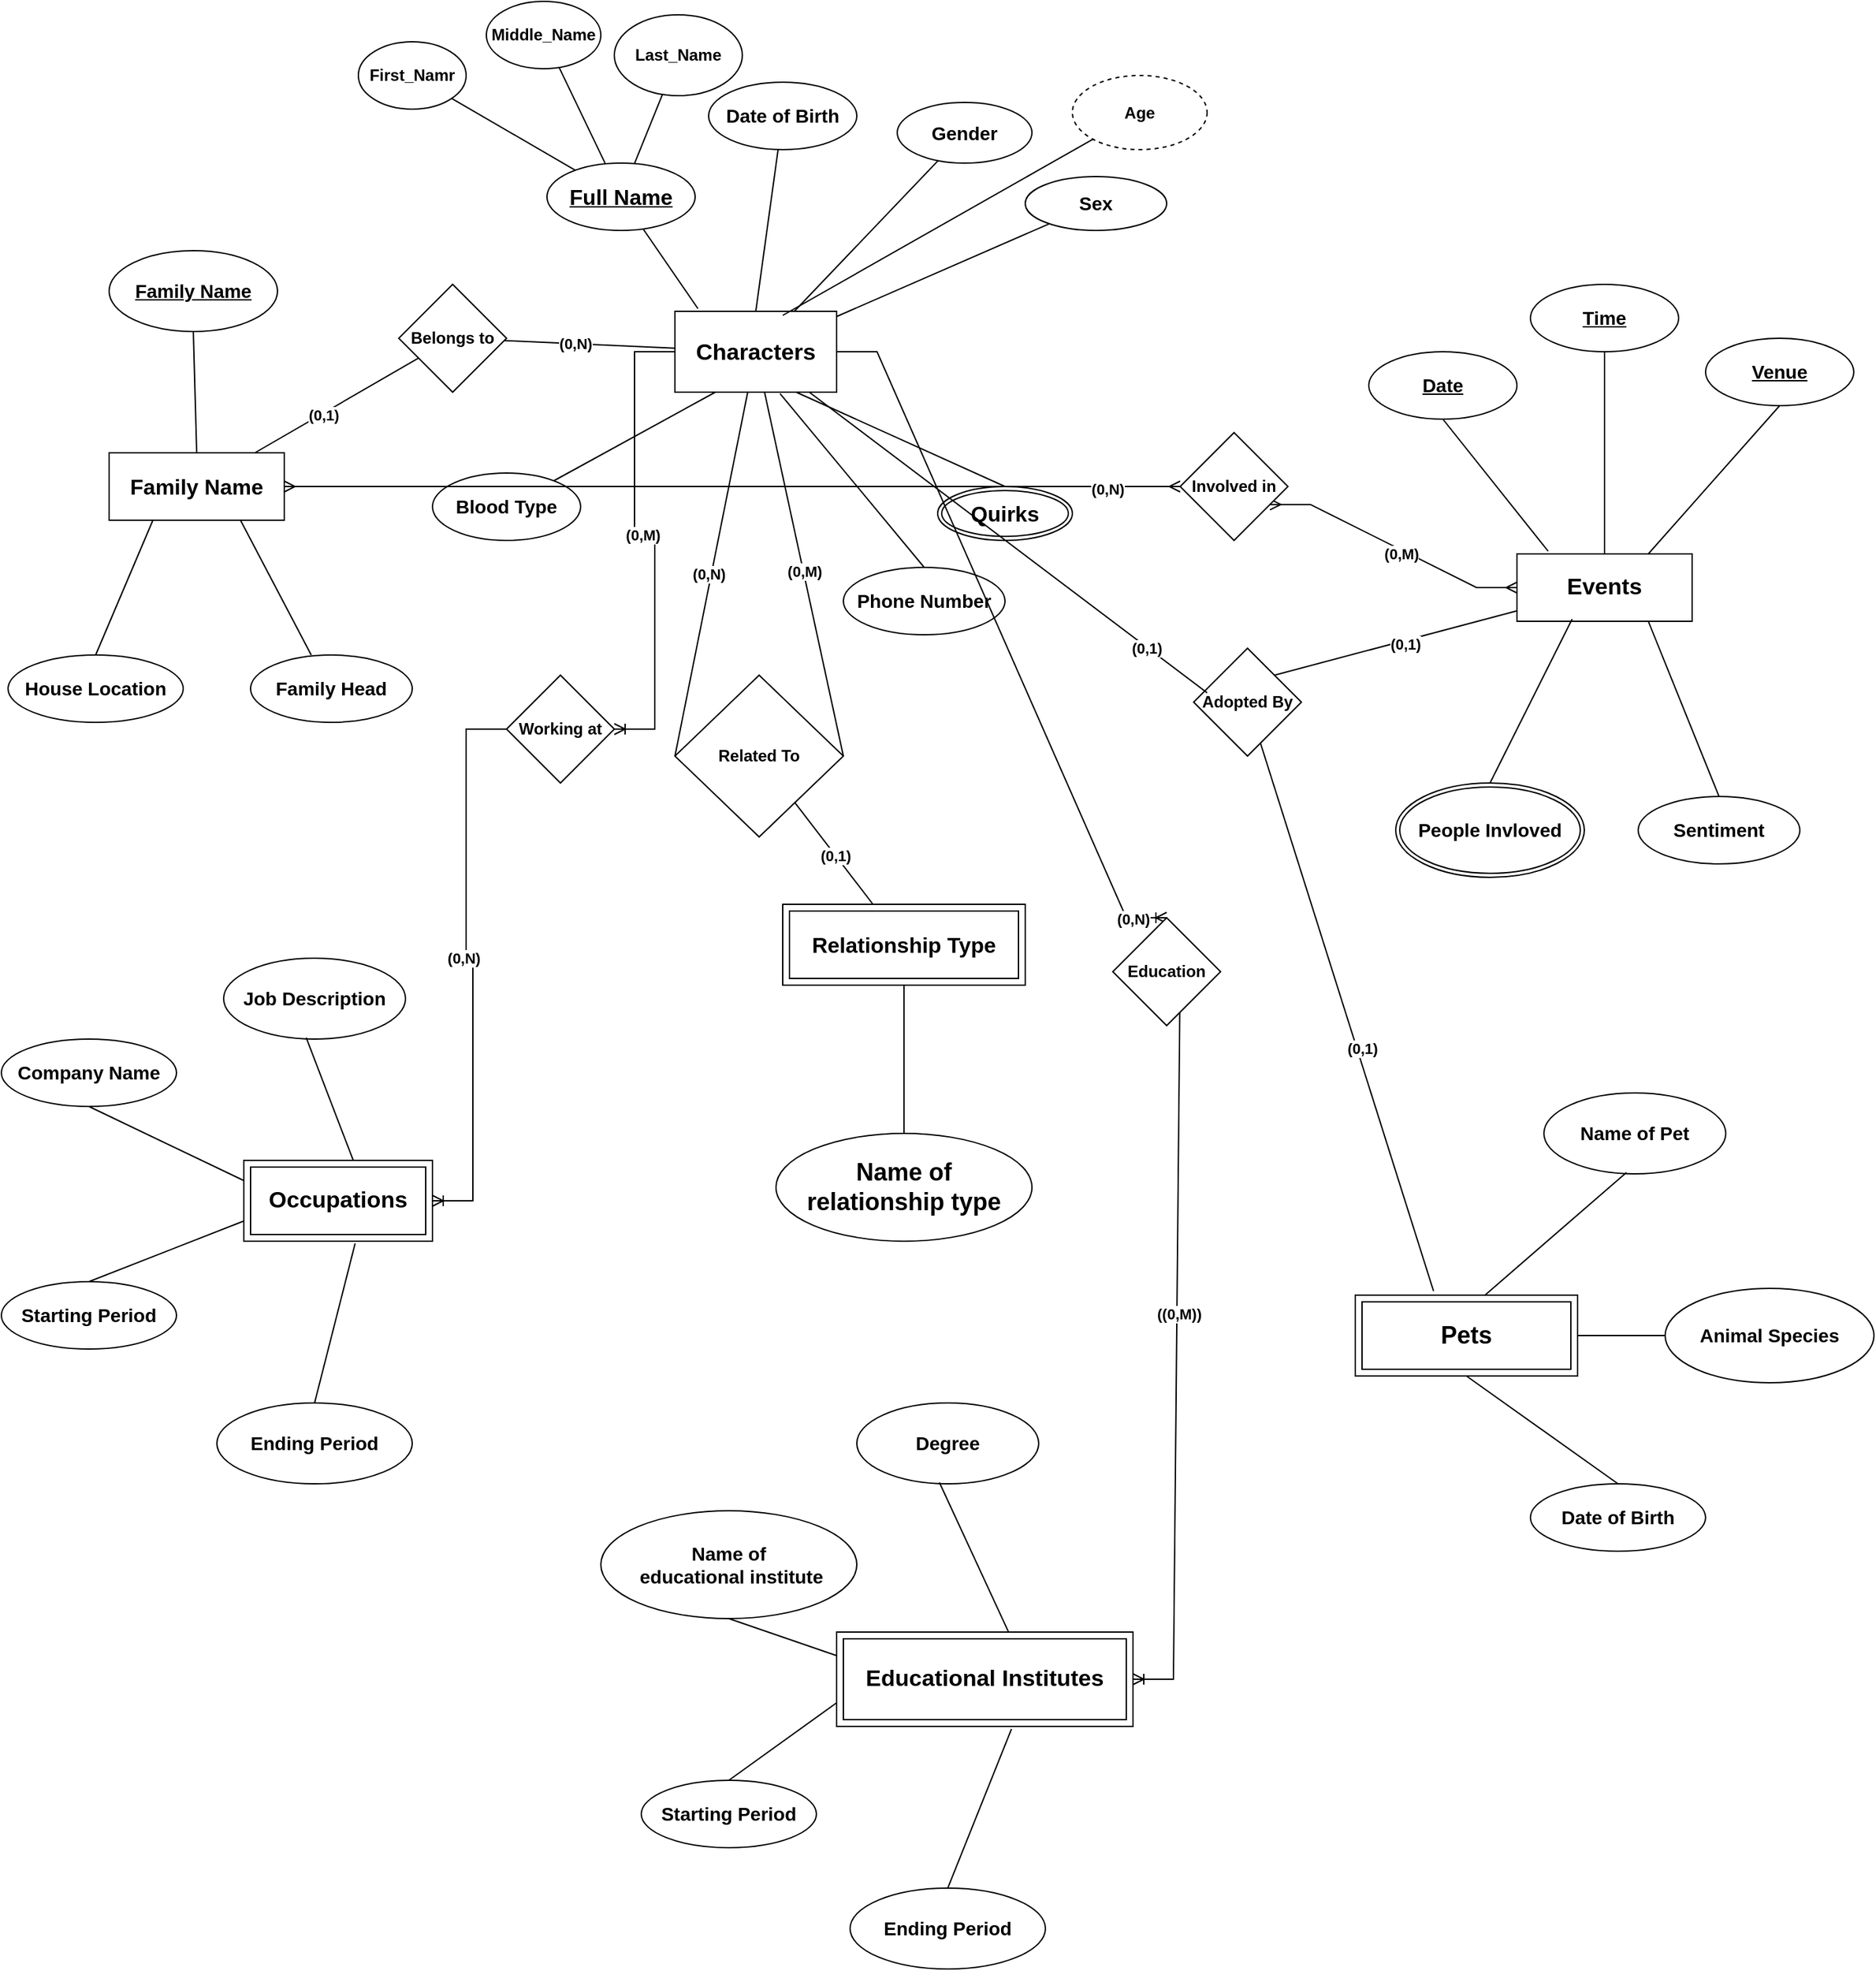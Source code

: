 <mxfile version="22.0.8" type="github">
  <diagram id="R2lEEEUBdFMjLlhIrx00" name="Page-1">
    <mxGraphModel dx="1360" dy="779" grid="1" gridSize="10" guides="1" tooltips="1" connect="1" arrows="1" fold="1" page="1" pageScale="1" pageWidth="850" pageHeight="1100" math="0" shadow="0" extFonts="Permanent Marker^https://fonts.googleapis.com/css?family=Permanent+Marker">
      <root>
        <mxCell id="0" />
        <mxCell id="1" parent="0" />
        <mxCell id="jdyXsrFnBvAeYx6v0fk8-27" value="&lt;p style=&quot;line-height: 230%; font-size: 17px;&quot;&gt;&lt;b&gt;Characters&lt;/b&gt;&lt;/p&gt;" style="rounded=0;whiteSpace=wrap;html=1;" parent="1" vertex="1">
          <mxGeometry x="555" y="380" width="120" height="60" as="geometry" />
        </mxCell>
        <mxCell id="jdyXsrFnBvAeYx6v0fk8-28" value="&lt;b&gt;&lt;font style=&quot;font-size: 16px;&quot;&gt;Full Name&lt;/font&gt;&lt;/b&gt;" style="ellipse;whiteSpace=wrap;html=1;align=center;fontStyle=4;" parent="1" vertex="1">
          <mxGeometry x="460" y="270" width="110" height="50" as="geometry" />
        </mxCell>
        <mxCell id="jdyXsrFnBvAeYx6v0fk8-29" value="" style="endArrow=none;html=1;rounded=0;entryX=0.142;entryY=-0.033;entryDx=0;entryDy=0;entryPerimeter=0;" parent="1" source="jdyXsrFnBvAeYx6v0fk8-28" target="jdyXsrFnBvAeYx6v0fk8-27" edge="1">
          <mxGeometry relative="1" as="geometry">
            <mxPoint x="548.5" y="380" as="sourcePoint" />
            <mxPoint x="708.5" y="380" as="targetPoint" />
          </mxGeometry>
        </mxCell>
        <mxCell id="jdyXsrFnBvAeYx6v0fk8-30" style="edgeStyle=orthogonalEdgeStyle;rounded=0;orthogonalLoop=1;jettySize=auto;html=1;exitX=0.5;exitY=1;exitDx=0;exitDy=0;" parent="1" source="jdyXsrFnBvAeYx6v0fk8-27" target="jdyXsrFnBvAeYx6v0fk8-27" edge="1">
          <mxGeometry relative="1" as="geometry" />
        </mxCell>
        <mxCell id="jdyXsrFnBvAeYx6v0fk8-31" value="&lt;b&gt;&lt;font style=&quot;font-size: 14px;&quot;&gt;Date of Birth&lt;/font&gt;&lt;/b&gt;" style="ellipse;whiteSpace=wrap;html=1;align=center;" parent="1" vertex="1">
          <mxGeometry x="580" y="210" width="110" height="50" as="geometry" />
        </mxCell>
        <mxCell id="jdyXsrFnBvAeYx6v0fk8-32" value="&lt;b&gt;&lt;font style=&quot;font-size: 14px;&quot;&gt;Gender&lt;/font&gt;&lt;/b&gt;" style="ellipse;whiteSpace=wrap;html=1;align=center;" parent="1" vertex="1">
          <mxGeometry x="720" y="225" width="100" height="45" as="geometry" />
        </mxCell>
        <mxCell id="jdyXsrFnBvAeYx6v0fk8-33" value="" style="endArrow=none;html=1;rounded=0;entryX=0.5;entryY=0;entryDx=0;entryDy=0;" parent="1" source="jdyXsrFnBvAeYx6v0fk8-31" target="jdyXsrFnBvAeYx6v0fk8-27" edge="1">
          <mxGeometry relative="1" as="geometry">
            <mxPoint x="558.5" y="300" as="sourcePoint" />
            <mxPoint x="653.5" y="370" as="targetPoint" />
          </mxGeometry>
        </mxCell>
        <mxCell id="jdyXsrFnBvAeYx6v0fk8-34" value="" style="endArrow=none;html=1;rounded=0;" parent="1" source="jdyXsrFnBvAeYx6v0fk8-32" target="jdyXsrFnBvAeYx6v0fk8-27" edge="1">
          <mxGeometry relative="1" as="geometry">
            <mxPoint x="558.5" y="300" as="sourcePoint" />
            <mxPoint x="718.5" y="300" as="targetPoint" />
          </mxGeometry>
        </mxCell>
        <mxCell id="jdyXsrFnBvAeYx6v0fk8-35" value="&lt;b&gt;&lt;font style=&quot;font-size: 14px;&quot;&gt;Sex&lt;/font&gt;&lt;/b&gt;" style="ellipse;whiteSpace=wrap;html=1;align=center;" parent="1" vertex="1">
          <mxGeometry x="815" y="280" width="105" height="40" as="geometry" />
        </mxCell>
        <mxCell id="jdyXsrFnBvAeYx6v0fk8-36" value="&lt;b&gt;&lt;font style=&quot;font-size: 14px;&quot;&gt;Blood Type&lt;/font&gt;&lt;/b&gt;" style="ellipse;whiteSpace=wrap;html=1;align=center;" parent="1" vertex="1">
          <mxGeometry x="375" y="500" width="110" height="50" as="geometry" />
        </mxCell>
        <mxCell id="jdyXsrFnBvAeYx6v0fk8-37" value="&lt;b&gt;&lt;font style=&quot;font-size: 14px;&quot;&gt;Phone Number&lt;/font&gt;&lt;/b&gt;" style="ellipse;whiteSpace=wrap;html=1;align=center;" parent="1" vertex="1">
          <mxGeometry x="680" y="570" width="120" height="50" as="geometry" />
        </mxCell>
        <mxCell id="jdyXsrFnBvAeYx6v0fk8-38" value="&lt;b&gt;&lt;font style=&quot;font-size: 16px;&quot;&gt;Quirks&lt;/font&gt;&lt;/b&gt;" style="ellipse;shape=doubleEllipse;margin=3;whiteSpace=wrap;html=1;align=center;" parent="1" vertex="1">
          <mxGeometry x="750" y="510" width="100" height="40" as="geometry" />
        </mxCell>
        <mxCell id="jdyXsrFnBvAeYx6v0fk8-39" value="" style="endArrow=none;html=1;rounded=0;" parent="1" source="jdyXsrFnBvAeYx6v0fk8-35" target="jdyXsrFnBvAeYx6v0fk8-27" edge="1">
          <mxGeometry relative="1" as="geometry">
            <mxPoint x="628.5" y="430" as="sourcePoint" />
            <mxPoint x="788.5" y="430" as="targetPoint" />
          </mxGeometry>
        </mxCell>
        <mxCell id="jdyXsrFnBvAeYx6v0fk8-40" value="" style="endArrow=none;html=1;rounded=0;entryX=0.25;entryY=1;entryDx=0;entryDy=0;" parent="1" source="jdyXsrFnBvAeYx6v0fk8-36" target="jdyXsrFnBvAeYx6v0fk8-27" edge="1">
          <mxGeometry relative="1" as="geometry">
            <mxPoint x="628.5" y="430" as="sourcePoint" />
            <mxPoint x="788.5" y="430" as="targetPoint" />
          </mxGeometry>
        </mxCell>
        <mxCell id="jdyXsrFnBvAeYx6v0fk8-41" value="" style="endArrow=none;html=1;rounded=0;exitX=0.5;exitY=0;exitDx=0;exitDy=0;entryX=0.65;entryY=1.017;entryDx=0;entryDy=0;entryPerimeter=0;" parent="1" source="jdyXsrFnBvAeYx6v0fk8-37" target="jdyXsrFnBvAeYx6v0fk8-27" edge="1">
          <mxGeometry relative="1" as="geometry">
            <mxPoint x="628.5" y="430" as="sourcePoint" />
            <mxPoint x="788.5" y="430" as="targetPoint" />
          </mxGeometry>
        </mxCell>
        <mxCell id="jdyXsrFnBvAeYx6v0fk8-42" value="" style="endArrow=none;html=1;rounded=0;exitX=0.5;exitY=0;exitDx=0;exitDy=0;entryX=0.75;entryY=1;entryDx=0;entryDy=0;" parent="1" source="jdyXsrFnBvAeYx6v0fk8-38" target="jdyXsrFnBvAeYx6v0fk8-27" edge="1">
          <mxGeometry relative="1" as="geometry">
            <mxPoint x="628.5" y="430" as="sourcePoint" />
            <mxPoint x="788.5" y="430" as="targetPoint" />
          </mxGeometry>
        </mxCell>
        <mxCell id="jdyXsrFnBvAeYx6v0fk8-43" value="&lt;b&gt;&lt;font style=&quot;font-size: 16px;&quot;&gt;Family Name&lt;/font&gt;&lt;/b&gt;" style="whiteSpace=wrap;html=1;align=center;" parent="1" vertex="1">
          <mxGeometry x="135" y="485" width="130" height="50" as="geometry" />
        </mxCell>
        <mxCell id="jdyXsrFnBvAeYx6v0fk8-44" value="&lt;b&gt;&lt;font style=&quot;font-size: 14px;&quot;&gt;House Location&lt;/font&gt;&lt;/b&gt;" style="ellipse;whiteSpace=wrap;html=1;align=center;" parent="1" vertex="1">
          <mxGeometry x="60" y="635" width="130" height="50" as="geometry" />
        </mxCell>
        <mxCell id="jdyXsrFnBvAeYx6v0fk8-46" value="&lt;b&gt;&lt;font style=&quot;font-size: 14px;&quot;&gt;Family Head&lt;/font&gt;&lt;/b&gt;" style="ellipse;whiteSpace=wrap;html=1;align=center;" parent="1" vertex="1">
          <mxGeometry x="240" y="635" width="120" height="50" as="geometry" />
        </mxCell>
        <mxCell id="jdyXsrFnBvAeYx6v0fk8-47" value="&lt;b&gt;&lt;font style=&quot;font-size: 14px;&quot;&gt;Family Name&lt;/font&gt;&lt;/b&gt;" style="ellipse;whiteSpace=wrap;html=1;align=center;fontStyle=4;" parent="1" vertex="1">
          <mxGeometry x="135" y="335" width="125" height="60" as="geometry" />
        </mxCell>
        <mxCell id="jdyXsrFnBvAeYx6v0fk8-48" value="" style="endArrow=none;html=1;rounded=0;exitX=0.25;exitY=1;exitDx=0;exitDy=0;entryX=0.5;entryY=0;entryDx=0;entryDy=0;" parent="1" source="jdyXsrFnBvAeYx6v0fk8-43" target="jdyXsrFnBvAeYx6v0fk8-44" edge="1">
          <mxGeometry relative="1" as="geometry">
            <mxPoint x="-205" y="565" as="sourcePoint" />
            <mxPoint x="-45" y="565" as="targetPoint" />
          </mxGeometry>
        </mxCell>
        <mxCell id="jdyXsrFnBvAeYx6v0fk8-49" value="" style="endArrow=none;html=1;rounded=0;exitX=0.5;exitY=0;exitDx=0;exitDy=0;entryX=0.75;entryY=1;entryDx=0;entryDy=0;" parent="1" target="jdyXsrFnBvAeYx6v0fk8-43" edge="1">
          <mxGeometry relative="1" as="geometry">
            <mxPoint x="285" y="635" as="sourcePoint" />
            <mxPoint x="-45" y="565" as="targetPoint" />
          </mxGeometry>
        </mxCell>
        <mxCell id="jdyXsrFnBvAeYx6v0fk8-50" value="" style="endArrow=none;html=1;rounded=0;exitX=0.5;exitY=1;exitDx=0;exitDy=0;entryX=0.5;entryY=0;entryDx=0;entryDy=0;" parent="1" source="jdyXsrFnBvAeYx6v0fk8-47" target="jdyXsrFnBvAeYx6v0fk8-43" edge="1">
          <mxGeometry relative="1" as="geometry">
            <mxPoint x="-205" y="565" as="sourcePoint" />
            <mxPoint x="-45" y="565" as="targetPoint" />
          </mxGeometry>
        </mxCell>
        <mxCell id="jdyXsrFnBvAeYx6v0fk8-63" value="&lt;b&gt;&lt;font style=&quot;font-size: 17px;&quot;&gt;Occupations&lt;/font&gt;&lt;/b&gt;" style="shape=ext;margin=3;double=1;whiteSpace=wrap;html=1;align=center;" parent="1" vertex="1">
          <mxGeometry x="235" y="1010" width="140" height="60" as="geometry" />
        </mxCell>
        <mxCell id="jdyXsrFnBvAeYx6v0fk8-64" value="&lt;b&gt;&lt;font style=&quot;font-size: 14px;&quot;&gt;Company Name&lt;/font&gt;&lt;/b&gt;" style="ellipse;whiteSpace=wrap;html=1;align=center;" parent="1" vertex="1">
          <mxGeometry x="55" y="920" width="130" height="50" as="geometry" />
        </mxCell>
        <mxCell id="jdyXsrFnBvAeYx6v0fk8-65" value="&lt;b&gt;&lt;font style=&quot;font-size: 14px;&quot;&gt;Ending Period&lt;/font&gt;&lt;/b&gt;" style="ellipse;whiteSpace=wrap;html=1;align=center;" parent="1" vertex="1">
          <mxGeometry x="215" y="1190" width="145" height="60" as="geometry" />
        </mxCell>
        <mxCell id="jdyXsrFnBvAeYx6v0fk8-66" value="&lt;b&gt;&lt;font style=&quot;font-size: 14px;&quot;&gt;Starting Period&lt;/font&gt;&lt;/b&gt;" style="ellipse;whiteSpace=wrap;html=1;align=center;" parent="1" vertex="1">
          <mxGeometry x="55" y="1100" width="130" height="50" as="geometry" />
        </mxCell>
        <mxCell id="jdyXsrFnBvAeYx6v0fk8-67" value="&lt;b&gt;&lt;font style=&quot;font-size: 14px;&quot;&gt;Job Description&lt;/font&gt;&lt;/b&gt;" style="ellipse;whiteSpace=wrap;html=1;align=center;" parent="1" vertex="1">
          <mxGeometry x="220" y="860" width="135" height="60" as="geometry" />
        </mxCell>
        <mxCell id="jdyXsrFnBvAeYx6v0fk8-70" value="" style="endArrow=none;html=1;rounded=0;exitX=0.454;exitY=0.983;exitDx=0;exitDy=0;exitPerimeter=0;entryX=0.581;entryY=0.006;entryDx=0;entryDy=0;entryPerimeter=0;" parent="1" source="jdyXsrFnBvAeYx6v0fk8-67" target="jdyXsrFnBvAeYx6v0fk8-63" edge="1">
          <mxGeometry relative="1" as="geometry">
            <mxPoint x="325" y="900" as="sourcePoint" />
            <mxPoint x="485" y="900" as="targetPoint" />
          </mxGeometry>
        </mxCell>
        <mxCell id="jdyXsrFnBvAeYx6v0fk8-71" value="" style="endArrow=none;html=1;rounded=0;exitX=0.5;exitY=1;exitDx=0;exitDy=0;entryX=0;entryY=0.25;entryDx=0;entryDy=0;" parent="1" source="jdyXsrFnBvAeYx6v0fk8-64" target="jdyXsrFnBvAeYx6v0fk8-63" edge="1">
          <mxGeometry relative="1" as="geometry">
            <mxPoint x="325" y="900" as="sourcePoint" />
            <mxPoint x="485" y="900" as="targetPoint" />
          </mxGeometry>
        </mxCell>
        <mxCell id="jdyXsrFnBvAeYx6v0fk8-72" value="" style="endArrow=none;html=1;rounded=0;exitX=0.5;exitY=0;exitDx=0;exitDy=0;entryX=0;entryY=0.75;entryDx=0;entryDy=0;" parent="1" source="jdyXsrFnBvAeYx6v0fk8-66" target="jdyXsrFnBvAeYx6v0fk8-63" edge="1">
          <mxGeometry relative="1" as="geometry">
            <mxPoint x="325" y="900" as="sourcePoint" />
            <mxPoint x="485" y="900" as="targetPoint" />
          </mxGeometry>
        </mxCell>
        <mxCell id="jdyXsrFnBvAeYx6v0fk8-73" value="" style="endArrow=none;html=1;rounded=0;exitX=0.5;exitY=0;exitDx=0;exitDy=0;entryX=0.59;entryY=1.028;entryDx=0;entryDy=0;entryPerimeter=0;" parent="1" source="jdyXsrFnBvAeYx6v0fk8-65" target="jdyXsrFnBvAeYx6v0fk8-63" edge="1">
          <mxGeometry relative="1" as="geometry">
            <mxPoint x="325" y="900" as="sourcePoint" />
            <mxPoint x="485" y="900" as="targetPoint" />
          </mxGeometry>
        </mxCell>
        <mxCell id="jdyXsrFnBvAeYx6v0fk8-74" value="&lt;b&gt;&lt;font style=&quot;font-size: 17px;&quot;&gt;Educational Institutes&lt;/font&gt;&lt;/b&gt;" style="shape=ext;margin=3;double=1;whiteSpace=wrap;html=1;align=center;fillStyle=solid;" parent="1" vertex="1">
          <mxGeometry x="675" y="1360" width="220" height="70" as="geometry" />
        </mxCell>
        <mxCell id="jdyXsrFnBvAeYx6v0fk8-75" value="&lt;b&gt;&lt;font style=&quot;font-size: 14px;&quot;&gt;Name of&lt;br&gt;&amp;nbsp;educational institute&lt;/font&gt;&lt;/b&gt;" style="ellipse;whiteSpace=wrap;html=1;align=center;" parent="1" vertex="1">
          <mxGeometry x="500" y="1270" width="190" height="80" as="geometry" />
        </mxCell>
        <mxCell id="jdyXsrFnBvAeYx6v0fk8-76" value="&lt;b&gt;&lt;font style=&quot;font-size: 14px;&quot;&gt;Ending Period&lt;/font&gt;&lt;/b&gt;" style="ellipse;whiteSpace=wrap;html=1;align=center;" parent="1" vertex="1">
          <mxGeometry x="685" y="1550" width="145" height="60" as="geometry" />
        </mxCell>
        <mxCell id="jdyXsrFnBvAeYx6v0fk8-77" value="&lt;b&gt;&lt;font style=&quot;font-size: 14px;&quot;&gt;Starting Period&lt;/font&gt;&lt;/b&gt;" style="ellipse;whiteSpace=wrap;html=1;align=center;" parent="1" vertex="1">
          <mxGeometry x="530" y="1470" width="130" height="50" as="geometry" />
        </mxCell>
        <mxCell id="jdyXsrFnBvAeYx6v0fk8-78" value="&lt;b&gt;&lt;font style=&quot;font-size: 14px;&quot;&gt;Degree&lt;/font&gt;&lt;/b&gt;" style="ellipse;whiteSpace=wrap;html=1;align=center;" parent="1" vertex="1">
          <mxGeometry x="690" y="1190" width="135" height="60" as="geometry" />
        </mxCell>
        <mxCell id="jdyXsrFnBvAeYx6v0fk8-79" value="" style="endArrow=none;html=1;rounded=0;exitX=0.454;exitY=0.983;exitDx=0;exitDy=0;exitPerimeter=0;entryX=0.581;entryY=0.006;entryDx=0;entryDy=0;entryPerimeter=0;" parent="1" source="jdyXsrFnBvAeYx6v0fk8-78" target="jdyXsrFnBvAeYx6v0fk8-74" edge="1">
          <mxGeometry relative="1" as="geometry">
            <mxPoint x="770" y="1250" as="sourcePoint" />
            <mxPoint x="930" y="1250" as="targetPoint" />
          </mxGeometry>
        </mxCell>
        <mxCell id="jdyXsrFnBvAeYx6v0fk8-80" value="" style="endArrow=none;html=1;rounded=0;exitX=0.5;exitY=1;exitDx=0;exitDy=0;entryX=0;entryY=0.25;entryDx=0;entryDy=0;" parent="1" source="jdyXsrFnBvAeYx6v0fk8-75" target="jdyXsrFnBvAeYx6v0fk8-74" edge="1">
          <mxGeometry relative="1" as="geometry">
            <mxPoint x="770" y="1250" as="sourcePoint" />
            <mxPoint x="930" y="1250" as="targetPoint" />
          </mxGeometry>
        </mxCell>
        <mxCell id="jdyXsrFnBvAeYx6v0fk8-81" value="" style="endArrow=none;html=1;rounded=0;exitX=0.5;exitY=0;exitDx=0;exitDy=0;entryX=0;entryY=0.75;entryDx=0;entryDy=0;" parent="1" source="jdyXsrFnBvAeYx6v0fk8-77" target="jdyXsrFnBvAeYx6v0fk8-74" edge="1">
          <mxGeometry relative="1" as="geometry">
            <mxPoint x="770" y="1250" as="sourcePoint" />
            <mxPoint x="930" y="1250" as="targetPoint" />
          </mxGeometry>
        </mxCell>
        <mxCell id="jdyXsrFnBvAeYx6v0fk8-82" value="" style="endArrow=none;html=1;rounded=0;exitX=0.5;exitY=0;exitDx=0;exitDy=0;entryX=0.59;entryY=1.028;entryDx=0;entryDy=0;entryPerimeter=0;" parent="1" source="jdyXsrFnBvAeYx6v0fk8-76" target="jdyXsrFnBvAeYx6v0fk8-74" edge="1">
          <mxGeometry relative="1" as="geometry">
            <mxPoint x="770" y="1250" as="sourcePoint" />
            <mxPoint x="930" y="1250" as="targetPoint" />
          </mxGeometry>
        </mxCell>
        <mxCell id="jdyXsrFnBvAeYx6v0fk8-83" value="&lt;b&gt;&lt;font style=&quot;font-size: 17px;&quot;&gt;Events&lt;/font&gt;&lt;/b&gt;" style="whiteSpace=wrap;html=1;align=center;" parent="1" vertex="1">
          <mxGeometry x="1180" y="560" width="130" height="50" as="geometry" />
        </mxCell>
        <mxCell id="jdyXsrFnBvAeYx6v0fk8-84" value="&lt;b&gt;&lt;font style=&quot;font-size: 14px;&quot;&gt;Date&lt;/font&gt;&lt;/b&gt;" style="ellipse;whiteSpace=wrap;html=1;align=center;fontStyle=4;" parent="1" vertex="1">
          <mxGeometry x="1070" y="410" width="110" height="50" as="geometry" />
        </mxCell>
        <mxCell id="jdyXsrFnBvAeYx6v0fk8-85" value="&lt;b&gt;&lt;font style=&quot;font-size: 14px;&quot;&gt;Time&lt;/font&gt;&lt;/b&gt;" style="ellipse;whiteSpace=wrap;html=1;align=center;fontStyle=4;" parent="1" vertex="1">
          <mxGeometry x="1190" y="360" width="110" height="50" as="geometry" />
        </mxCell>
        <mxCell id="jdyXsrFnBvAeYx6v0fk8-86" value="&lt;b&gt;&lt;font style=&quot;font-size: 14px;&quot;&gt;Venue&lt;/font&gt;&lt;/b&gt;" style="ellipse;whiteSpace=wrap;html=1;align=center;fontStyle=4;" parent="1" vertex="1">
          <mxGeometry x="1320" y="400" width="110" height="50" as="geometry" />
        </mxCell>
        <mxCell id="jdyXsrFnBvAeYx6v0fk8-87" value="&lt;b&gt;&lt;font style=&quot;font-size: 14px;&quot;&gt;Sentiment&lt;/font&gt;&lt;/b&gt;" style="ellipse;whiteSpace=wrap;html=1;align=center;" parent="1" vertex="1">
          <mxGeometry x="1270" y="740" width="120" height="50" as="geometry" />
        </mxCell>
        <mxCell id="jdyXsrFnBvAeYx6v0fk8-88" value="&lt;b&gt;&lt;font style=&quot;font-size: 14px;&quot;&gt;People Invloved&lt;/font&gt;&lt;/b&gt;" style="ellipse;shape=doubleEllipse;margin=3;whiteSpace=wrap;html=1;align=center;" parent="1" vertex="1">
          <mxGeometry x="1090" y="730" width="140" height="70" as="geometry" />
        </mxCell>
        <mxCell id="jdyXsrFnBvAeYx6v0fk8-89" value="" style="endArrow=none;html=1;rounded=0;exitX=0.5;exitY=0;exitDx=0;exitDy=0;entryX=0.315;entryY=0.967;entryDx=0;entryDy=0;entryPerimeter=0;" parent="1" source="jdyXsrFnBvAeYx6v0fk8-88" target="jdyXsrFnBvAeYx6v0fk8-83" edge="1">
          <mxGeometry relative="1" as="geometry">
            <mxPoint x="730" y="890" as="sourcePoint" />
            <mxPoint x="890" y="890" as="targetPoint" />
          </mxGeometry>
        </mxCell>
        <mxCell id="jdyXsrFnBvAeYx6v0fk8-90" value="" style="endArrow=none;html=1;rounded=0;exitX=0.75;exitY=1;exitDx=0;exitDy=0;entryX=0.5;entryY=0;entryDx=0;entryDy=0;" parent="1" source="jdyXsrFnBvAeYx6v0fk8-83" target="jdyXsrFnBvAeYx6v0fk8-87" edge="1">
          <mxGeometry relative="1" as="geometry">
            <mxPoint x="730" y="890" as="sourcePoint" />
            <mxPoint x="890" y="890" as="targetPoint" />
          </mxGeometry>
        </mxCell>
        <mxCell id="jdyXsrFnBvAeYx6v0fk8-91" value="" style="endArrow=none;html=1;rounded=0;exitX=0.5;exitY=1;exitDx=0;exitDy=0;entryX=0.178;entryY=-0.04;entryDx=0;entryDy=0;entryPerimeter=0;" parent="1" source="jdyXsrFnBvAeYx6v0fk8-84" target="jdyXsrFnBvAeYx6v0fk8-83" edge="1">
          <mxGeometry relative="1" as="geometry">
            <mxPoint x="730" y="890" as="sourcePoint" />
            <mxPoint x="890" y="890" as="targetPoint" />
          </mxGeometry>
        </mxCell>
        <mxCell id="jdyXsrFnBvAeYx6v0fk8-92" value="" style="endArrow=none;html=1;rounded=0;exitX=0.5;exitY=1;exitDx=0;exitDy=0;" parent="1" source="jdyXsrFnBvAeYx6v0fk8-85" target="jdyXsrFnBvAeYx6v0fk8-83" edge="1">
          <mxGeometry relative="1" as="geometry">
            <mxPoint x="730" y="890" as="sourcePoint" />
            <mxPoint x="890" y="890" as="targetPoint" />
          </mxGeometry>
        </mxCell>
        <mxCell id="jdyXsrFnBvAeYx6v0fk8-93" value="" style="endArrow=none;html=1;rounded=0;exitX=0.5;exitY=1;exitDx=0;exitDy=0;entryX=0.75;entryY=0;entryDx=0;entryDy=0;" parent="1" source="jdyXsrFnBvAeYx6v0fk8-86" target="jdyXsrFnBvAeYx6v0fk8-83" edge="1">
          <mxGeometry relative="1" as="geometry">
            <mxPoint x="730" y="890" as="sourcePoint" />
            <mxPoint x="890" y="890" as="targetPoint" />
          </mxGeometry>
        </mxCell>
        <mxCell id="jdyXsrFnBvAeYx6v0fk8-103" value="&lt;b&gt;&lt;font style=&quot;font-size: 18px;&quot;&gt;Pets&lt;/font&gt;&lt;/b&gt;" style="shape=ext;margin=3;double=1;whiteSpace=wrap;html=1;align=center;" parent="1" vertex="1">
          <mxGeometry x="1060" y="1110" width="165" height="60" as="geometry" />
        </mxCell>
        <mxCell id="jdyXsrFnBvAeYx6v0fk8-104" value="&lt;span style=&quot;font-size: 14px;&quot;&gt;&lt;b&gt;Animal Species&lt;/b&gt;&lt;/span&gt;" style="ellipse;whiteSpace=wrap;html=1;align=center;" parent="1" vertex="1">
          <mxGeometry x="1290" y="1105" width="155" height="70" as="geometry" />
        </mxCell>
        <mxCell id="jdyXsrFnBvAeYx6v0fk8-106" value="&lt;b&gt;&lt;font style=&quot;font-size: 14px;&quot;&gt;Date of Birth&lt;/font&gt;&lt;/b&gt;" style="ellipse;whiteSpace=wrap;html=1;align=center;" parent="1" vertex="1">
          <mxGeometry x="1190" y="1250" width="130" height="50" as="geometry" />
        </mxCell>
        <mxCell id="jdyXsrFnBvAeYx6v0fk8-107" value="&lt;b&gt;&lt;font style=&quot;font-size: 14px;&quot;&gt;Name of Pet&lt;/font&gt;&lt;/b&gt;" style="ellipse;whiteSpace=wrap;html=1;align=center;" parent="1" vertex="1">
          <mxGeometry x="1200" y="960" width="135" height="60" as="geometry" />
        </mxCell>
        <mxCell id="jdyXsrFnBvAeYx6v0fk8-108" value="" style="endArrow=none;html=1;rounded=0;exitX=0.454;exitY=0.983;exitDx=0;exitDy=0;exitPerimeter=0;entryX=0.581;entryY=0.006;entryDx=0;entryDy=0;entryPerimeter=0;" parent="1" source="jdyXsrFnBvAeYx6v0fk8-107" target="jdyXsrFnBvAeYx6v0fk8-103" edge="1">
          <mxGeometry relative="1" as="geometry">
            <mxPoint x="1100" y="990" as="sourcePoint" />
            <mxPoint x="1260" y="990" as="targetPoint" />
          </mxGeometry>
        </mxCell>
        <mxCell id="jdyXsrFnBvAeYx6v0fk8-109" value="" style="endArrow=none;html=1;rounded=0;exitX=0;exitY=0.5;exitDx=0;exitDy=0;" parent="1" source="jdyXsrFnBvAeYx6v0fk8-104" target="jdyXsrFnBvAeYx6v0fk8-103" edge="1">
          <mxGeometry relative="1" as="geometry">
            <mxPoint x="1100" y="990" as="sourcePoint" />
            <mxPoint x="1260" y="990" as="targetPoint" />
          </mxGeometry>
        </mxCell>
        <mxCell id="jdyXsrFnBvAeYx6v0fk8-110" value="" style="endArrow=none;html=1;rounded=0;exitX=0.5;exitY=0;exitDx=0;exitDy=0;entryX=0.5;entryY=1;entryDx=0;entryDy=0;" parent="1" source="jdyXsrFnBvAeYx6v0fk8-106" target="jdyXsrFnBvAeYx6v0fk8-103" edge="1">
          <mxGeometry relative="1" as="geometry">
            <mxPoint x="1100" y="990" as="sourcePoint" />
            <mxPoint x="1260" y="990" as="targetPoint" />
          </mxGeometry>
        </mxCell>
        <mxCell id="jdyXsrFnBvAeYx6v0fk8-113" value="&lt;b&gt;&lt;font style=&quot;font-size: 16px;&quot;&gt;Relationship Type&lt;/font&gt;&lt;/b&gt;" style="shape=ext;margin=3;double=1;whiteSpace=wrap;html=1;align=center;" parent="1" vertex="1">
          <mxGeometry x="635" y="820" width="180" height="60" as="geometry" />
        </mxCell>
        <mxCell id="jdyXsrFnBvAeYx6v0fk8-114" value="&lt;b&gt;&lt;font style=&quot;font-size: 18px;&quot;&gt;Name of &lt;br&gt;relationship type&lt;/font&gt;&lt;/b&gt;" style="ellipse;whiteSpace=wrap;html=1;align=center;" parent="1" vertex="1">
          <mxGeometry x="630" y="990" width="190" height="80" as="geometry" />
        </mxCell>
        <mxCell id="jdyXsrFnBvAeYx6v0fk8-115" value="" style="endArrow=none;html=1;rounded=0;exitX=0.5;exitY=1;exitDx=0;exitDy=0;" parent="1" source="jdyXsrFnBvAeYx6v0fk8-113" target="jdyXsrFnBvAeYx6v0fk8-114" edge="1">
          <mxGeometry relative="1" as="geometry">
            <mxPoint x="575" y="770" as="sourcePoint" />
            <mxPoint x="735" y="770" as="targetPoint" />
          </mxGeometry>
        </mxCell>
        <mxCell id="yAj_EqCyIDbCIbOQWnZb-1" value="" style="edgeStyle=entityRelationEdgeStyle;fontSize=12;html=1;endArrow=ERoneToMany;rounded=0;exitX=1;exitY=0.5;exitDx=0;exitDy=0;" parent="1" source="VLk__HA52DavWnPt84II-19" target="jdyXsrFnBvAeYx6v0fk8-74" edge="1">
          <mxGeometry width="100" height="100" relative="1" as="geometry">
            <mxPoint x="730" y="620" as="sourcePoint" />
            <mxPoint x="830" y="520" as="targetPoint" />
            <Array as="points">
              <mxPoint x="780" y="680" />
            </Array>
          </mxGeometry>
        </mxCell>
        <mxCell id="VLk__HA52DavWnPt84II-22" value="&lt;b&gt;((0,M))&lt;/b&gt;" style="edgeLabel;html=1;align=center;verticalAlign=middle;resizable=0;points=[];" parent="yAj_EqCyIDbCIbOQWnZb-1" vertex="1" connectable="0">
          <mxGeometry x="-0.029" y="1" relative="1" as="geometry">
            <mxPoint as="offset" />
          </mxGeometry>
        </mxCell>
        <mxCell id="yAj_EqCyIDbCIbOQWnZb-3" value="" style="edgeStyle=entityRelationEdgeStyle;fontSize=12;html=1;endArrow=ERoneToMany;rounded=0;entryX=1;entryY=0.5;entryDx=0;entryDy=0;" parent="1" source="VLk__HA52DavWnPt84II-23" target="jdyXsrFnBvAeYx6v0fk8-63" edge="1">
          <mxGeometry width="100" height="100" relative="1" as="geometry">
            <mxPoint x="670" y="390" as="sourcePoint" />
            <mxPoint x="530" y="1000" as="targetPoint" />
            <Array as="points">
              <mxPoint x="680" y="390" />
              <mxPoint x="530" y="390" />
              <mxPoint x="460" y="400" />
              <mxPoint x="460" y="730" />
              <mxPoint x="405" y="650" />
              <mxPoint x="620" y="750" />
              <mxPoint x="400" y="1020" />
            </Array>
          </mxGeometry>
        </mxCell>
        <mxCell id="VLk__HA52DavWnPt84II-25" value="&lt;b&gt;(0,N)&lt;/b&gt;" style="edgeLabel;html=1;align=center;verticalAlign=middle;resizable=0;points=[];" parent="yAj_EqCyIDbCIbOQWnZb-3" vertex="1" connectable="0">
          <mxGeometry x="-0.036" y="-2" relative="1" as="geometry">
            <mxPoint as="offset" />
          </mxGeometry>
        </mxCell>
        <mxCell id="yAj_EqCyIDbCIbOQWnZb-4" value="" style="edgeStyle=entityRelationEdgeStyle;fontSize=12;html=1;endArrow=ERmany;startArrow=ERmany;rounded=0;entryX=0;entryY=0.5;entryDx=0;entryDy=0;exitX=1;exitY=0.75;exitDx=0;exitDy=0;" parent="1" source="VLk__HA52DavWnPt84II-27" target="jdyXsrFnBvAeYx6v0fk8-83" edge="1">
          <mxGeometry width="100" height="100" relative="1" as="geometry">
            <mxPoint x="680" y="420" as="sourcePoint" />
            <mxPoint x="730" y="380" as="targetPoint" />
          </mxGeometry>
        </mxCell>
        <mxCell id="VLk__HA52DavWnPt84II-30" value="&lt;b&gt;(0,M)&lt;/b&gt;" style="edgeLabel;html=1;align=center;verticalAlign=middle;resizable=0;points=[];" parent="yAj_EqCyIDbCIbOQWnZb-4" vertex="1" connectable="0">
          <mxGeometry x="0.078" y="-3" relative="1" as="geometry">
            <mxPoint as="offset" />
          </mxGeometry>
        </mxCell>
        <mxCell id="VLk__HA52DavWnPt84II-1" value="" style="endArrow=none;html=1;rounded=0;" parent="1" source="jdyXsrFnBvAeYx6v0fk8-28" target="VLk__HA52DavWnPt84II-2" edge="1">
          <mxGeometry width="50" height="50" relative="1" as="geometry">
            <mxPoint x="670" y="550" as="sourcePoint" />
            <mxPoint x="720" y="500" as="targetPoint" />
          </mxGeometry>
        </mxCell>
        <mxCell id="VLk__HA52DavWnPt84II-2" value="&lt;b&gt;First_Namr&lt;/b&gt;" style="ellipse;whiteSpace=wrap;html=1;" parent="1" vertex="1">
          <mxGeometry x="320" y="180" width="80" height="50" as="geometry" />
        </mxCell>
        <mxCell id="VLk__HA52DavWnPt84II-3" value="&lt;b&gt;Middle_Name&lt;/b&gt;" style="ellipse;whiteSpace=wrap;html=1;" parent="1" vertex="1">
          <mxGeometry x="415" y="150" width="85" height="50" as="geometry" />
        </mxCell>
        <mxCell id="VLk__HA52DavWnPt84II-4" value="" style="endArrow=none;html=1;rounded=0;" parent="1" source="jdyXsrFnBvAeYx6v0fk8-28" target="VLk__HA52DavWnPt84II-3" edge="1">
          <mxGeometry width="50" height="50" relative="1" as="geometry">
            <mxPoint x="670" y="550" as="sourcePoint" />
            <mxPoint x="720" y="500" as="targetPoint" />
          </mxGeometry>
        </mxCell>
        <mxCell id="VLk__HA52DavWnPt84II-5" value="&lt;b&gt;Last_Name&lt;/b&gt;" style="ellipse;whiteSpace=wrap;html=1;" parent="1" vertex="1">
          <mxGeometry x="510" y="160" width="95" height="60" as="geometry" />
        </mxCell>
        <mxCell id="VLk__HA52DavWnPt84II-6" value="" style="endArrow=none;html=1;rounded=0;" parent="1" source="jdyXsrFnBvAeYx6v0fk8-28" target="VLk__HA52DavWnPt84II-5" edge="1">
          <mxGeometry width="50" height="50" relative="1" as="geometry">
            <mxPoint x="670" y="430" as="sourcePoint" />
            <mxPoint x="720" y="380" as="targetPoint" />
          </mxGeometry>
        </mxCell>
        <mxCell id="VLk__HA52DavWnPt84II-7" value="&lt;b&gt;Related To&lt;/b&gt;" style="rhombus;whiteSpace=wrap;html=1;" parent="1" vertex="1">
          <mxGeometry x="555" y="650" width="125" height="120" as="geometry" />
        </mxCell>
        <mxCell id="VLk__HA52DavWnPt84II-8" value="" style="endArrow=none;html=1;rounded=0;" parent="1" source="VLk__HA52DavWnPt84II-7" target="jdyXsrFnBvAeYx6v0fk8-113" edge="1">
          <mxGeometry width="50" height="50" relative="1" as="geometry">
            <mxPoint x="790" y="670" as="sourcePoint" />
            <mxPoint x="840" y="620" as="targetPoint" />
          </mxGeometry>
        </mxCell>
        <mxCell id="VLk__HA52DavWnPt84II-18" value="&lt;b&gt;(0,1)&lt;/b&gt;" style="edgeLabel;html=1;align=center;verticalAlign=middle;resizable=0;points=[];" parent="VLk__HA52DavWnPt84II-8" vertex="1" connectable="0">
          <mxGeometry x="0.025" relative="1" as="geometry">
            <mxPoint as="offset" />
          </mxGeometry>
        </mxCell>
        <mxCell id="VLk__HA52DavWnPt84II-9" value="" style="endArrow=none;html=1;rounded=0;exitX=1;exitY=0.5;exitDx=0;exitDy=0;" parent="1" source="VLk__HA52DavWnPt84II-7" target="jdyXsrFnBvAeYx6v0fk8-27" edge="1">
          <mxGeometry width="50" height="50" relative="1" as="geometry">
            <mxPoint x="790" y="670" as="sourcePoint" />
            <mxPoint x="840" y="620" as="targetPoint" />
          </mxGeometry>
        </mxCell>
        <mxCell id="VLk__HA52DavWnPt84II-14" value="&lt;b&gt;(0,M)&lt;/b&gt;" style="edgeLabel;html=1;align=center;verticalAlign=middle;resizable=0;points=[];" parent="VLk__HA52DavWnPt84II-9" vertex="1" connectable="0">
          <mxGeometry x="0.015" relative="1" as="geometry">
            <mxPoint as="offset" />
          </mxGeometry>
        </mxCell>
        <mxCell id="VLk__HA52DavWnPt84II-10" value="" style="endArrow=none;html=1;rounded=0;exitX=0;exitY=0.5;exitDx=0;exitDy=0;" parent="1" source="VLk__HA52DavWnPt84II-7" target="jdyXsrFnBvAeYx6v0fk8-27" edge="1">
          <mxGeometry width="50" height="50" relative="1" as="geometry">
            <mxPoint x="790" y="670" as="sourcePoint" />
            <mxPoint x="840" y="620" as="targetPoint" />
          </mxGeometry>
        </mxCell>
        <mxCell id="VLk__HA52DavWnPt84II-11" value="&lt;b&gt;(0,N)&lt;/b&gt;" style="edgeLabel;html=1;align=center;verticalAlign=middle;resizable=0;points=[];" parent="VLk__HA52DavWnPt84II-10" vertex="1" connectable="0">
          <mxGeometry x="-0.003" y="2" relative="1" as="geometry">
            <mxPoint as="offset" />
          </mxGeometry>
        </mxCell>
        <mxCell id="VLk__HA52DavWnPt84II-20" value="" style="edgeStyle=entityRelationEdgeStyle;fontSize=12;html=1;endArrow=ERoneToMany;rounded=0;exitX=1;exitY=0.5;exitDx=0;exitDy=0;entryX=0.5;entryY=0;entryDx=0;entryDy=0;" parent="1" source="jdyXsrFnBvAeYx6v0fk8-27" target="VLk__HA52DavWnPt84II-19" edge="1">
          <mxGeometry width="100" height="100" relative="1" as="geometry">
            <mxPoint x="675" y="410" as="sourcePoint" />
            <mxPoint x="895" y="1395" as="targetPoint" />
            <Array as="points" />
          </mxGeometry>
        </mxCell>
        <mxCell id="VLk__HA52DavWnPt84II-21" value="&lt;b&gt;(0,N)&lt;/b&gt;" style="edgeLabel;html=1;align=center;verticalAlign=middle;resizable=0;points=[];" parent="VLk__HA52DavWnPt84II-20" vertex="1" connectable="0">
          <mxGeometry x="0.904" y="-1" relative="1" as="geometry">
            <mxPoint as="offset" />
          </mxGeometry>
        </mxCell>
        <mxCell id="VLk__HA52DavWnPt84II-19" value="&lt;b&gt;Education&lt;/b&gt;" style="rhombus;whiteSpace=wrap;html=1;" parent="1" vertex="1">
          <mxGeometry x="880" y="830" width="80" height="80" as="geometry" />
        </mxCell>
        <mxCell id="VLk__HA52DavWnPt84II-24" value="" style="edgeStyle=entityRelationEdgeStyle;fontSize=12;html=1;endArrow=ERoneToMany;rounded=0;entryX=1;entryY=0.5;entryDx=0;entryDy=0;" parent="1" source="jdyXsrFnBvAeYx6v0fk8-27" target="VLk__HA52DavWnPt84II-23" edge="1">
          <mxGeometry width="100" height="100" relative="1" as="geometry">
            <mxPoint x="555" y="410" as="sourcePoint" />
            <mxPoint x="375" y="1040" as="targetPoint" />
            <Array as="points" />
          </mxGeometry>
        </mxCell>
        <mxCell id="VLk__HA52DavWnPt84II-26" value="&lt;b&gt;(0,M)&lt;/b&gt;" style="edgeLabel;html=1;align=center;verticalAlign=middle;resizable=0;points=[];" parent="VLk__HA52DavWnPt84II-24" vertex="1" connectable="0">
          <mxGeometry x="-0.009" y="4" relative="1" as="geometry">
            <mxPoint as="offset" />
          </mxGeometry>
        </mxCell>
        <mxCell id="VLk__HA52DavWnPt84II-23" value="&lt;b&gt;Working at&lt;/b&gt;" style="rhombus;whiteSpace=wrap;html=1;" parent="1" vertex="1">
          <mxGeometry x="430" y="650" width="80" height="80" as="geometry" />
        </mxCell>
        <mxCell id="VLk__HA52DavWnPt84II-28" value="" style="edgeStyle=entityRelationEdgeStyle;fontSize=12;html=1;endArrow=ERmany;startArrow=ERmany;rounded=0;entryX=0;entryY=0.5;entryDx=0;entryDy=0;exitX=1;exitY=0.5;exitDx=0;exitDy=0;" parent="1" source="jdyXsrFnBvAeYx6v0fk8-43" target="VLk__HA52DavWnPt84II-27" edge="1">
          <mxGeometry width="100" height="100" relative="1" as="geometry">
            <mxPoint x="675" y="425" as="sourcePoint" />
            <mxPoint x="1180" y="585" as="targetPoint" />
            <Array as="points">
              <mxPoint x="850" y="510" />
            </Array>
          </mxGeometry>
        </mxCell>
        <mxCell id="i4fZhBKqc4Va2C1xClC2-1" value="&lt;b&gt;(0,N)&lt;/b&gt;" style="edgeLabel;html=1;align=center;verticalAlign=middle;resizable=0;points=[];" vertex="1" connectable="0" parent="VLk__HA52DavWnPt84II-28">
          <mxGeometry x="0.838" y="-2" relative="1" as="geometry">
            <mxPoint as="offset" />
          </mxGeometry>
        </mxCell>
        <mxCell id="VLk__HA52DavWnPt84II-27" value="&lt;b&gt;Involved in&lt;/b&gt;" style="rhombus;whiteSpace=wrap;html=1;" parent="1" vertex="1">
          <mxGeometry x="930" y="470" width="80" height="80" as="geometry" />
        </mxCell>
        <mxCell id="VLk__HA52DavWnPt84II-31" value="&lt;b&gt;Adopted By&lt;/b&gt;" style="rhombus;whiteSpace=wrap;html=1;" parent="1" vertex="1">
          <mxGeometry x="940" y="630" width="80" height="80" as="geometry" />
        </mxCell>
        <mxCell id="VLk__HA52DavWnPt84II-32" value="" style="endArrow=none;html=1;rounded=0;entryX=0.125;entryY=0.413;entryDx=0;entryDy=0;entryPerimeter=0;" parent="1" source="jdyXsrFnBvAeYx6v0fk8-27" target="VLk__HA52DavWnPt84II-31" edge="1">
          <mxGeometry width="50" height="50" relative="1" as="geometry">
            <mxPoint x="790" y="790" as="sourcePoint" />
            <mxPoint x="840" y="740" as="targetPoint" />
          </mxGeometry>
        </mxCell>
        <mxCell id="VLk__HA52DavWnPt84II-35" value="&lt;b&gt;(0,1)&lt;/b&gt;" style="edgeLabel;html=1;align=center;verticalAlign=middle;resizable=0;points=[];" parent="VLk__HA52DavWnPt84II-32" vertex="1" connectable="0">
          <mxGeometry x="0.698" y="-1" relative="1" as="geometry">
            <mxPoint as="offset" />
          </mxGeometry>
        </mxCell>
        <mxCell id="VLk__HA52DavWnPt84II-33" value="" style="endArrow=none;html=1;rounded=0;exitX=0.352;exitY=-0.05;exitDx=0;exitDy=0;exitPerimeter=0;" parent="1" source="jdyXsrFnBvAeYx6v0fk8-103" target="VLk__HA52DavWnPt84II-31" edge="1">
          <mxGeometry width="50" height="50" relative="1" as="geometry">
            <mxPoint x="790" y="790" as="sourcePoint" />
            <mxPoint x="840" y="740" as="targetPoint" />
          </mxGeometry>
        </mxCell>
        <mxCell id="VLk__HA52DavWnPt84II-37" value="&lt;b&gt;(0,1)&lt;/b&gt;" style="edgeLabel;html=1;align=center;verticalAlign=middle;resizable=0;points=[];" parent="VLk__HA52DavWnPt84II-33" vertex="1" connectable="0">
          <mxGeometry x="-0.119" y="-3" relative="1" as="geometry">
            <mxPoint as="offset" />
          </mxGeometry>
        </mxCell>
        <mxCell id="VLk__HA52DavWnPt84II-34" value="" style="endArrow=none;html=1;rounded=0;exitX=1;exitY=0;exitDx=0;exitDy=0;" parent="1" source="VLk__HA52DavWnPt84II-31" target="jdyXsrFnBvAeYx6v0fk8-83" edge="1">
          <mxGeometry width="50" height="50" relative="1" as="geometry">
            <mxPoint x="790" y="790" as="sourcePoint" />
            <mxPoint x="840" y="740" as="targetPoint" />
          </mxGeometry>
        </mxCell>
        <mxCell id="VLk__HA52DavWnPt84II-36" value="&lt;b&gt;(0,1)&lt;/b&gt;" style="edgeLabel;html=1;align=center;verticalAlign=middle;resizable=0;points=[];" parent="VLk__HA52DavWnPt84II-34" vertex="1" connectable="0">
          <mxGeometry x="0.073" y="-2" relative="1" as="geometry">
            <mxPoint as="offset" />
          </mxGeometry>
        </mxCell>
        <mxCell id="i4fZhBKqc4Va2C1xClC2-2" value="&lt;b&gt;Belongs to&lt;/b&gt;" style="rhombus;whiteSpace=wrap;html=1;" vertex="1" parent="1">
          <mxGeometry x="350" y="360" width="80" height="80" as="geometry" />
        </mxCell>
        <mxCell id="i4fZhBKqc4Va2C1xClC2-4" value="" style="endArrow=none;html=1;rounded=0;" edge="1" parent="1" source="jdyXsrFnBvAeYx6v0fk8-43" target="i4fZhBKqc4Va2C1xClC2-2">
          <mxGeometry width="50" height="50" relative="1" as="geometry">
            <mxPoint x="670" y="670" as="sourcePoint" />
            <mxPoint x="720" y="620" as="targetPoint" />
          </mxGeometry>
        </mxCell>
        <mxCell id="i4fZhBKqc4Va2C1xClC2-6" value="&lt;b&gt;(0,1)&lt;/b&gt;" style="edgeLabel;html=1;align=center;verticalAlign=middle;resizable=0;points=[];" vertex="1" connectable="0" parent="i4fZhBKqc4Va2C1xClC2-4">
          <mxGeometry x="-0.166" relative="1" as="geometry">
            <mxPoint y="1" as="offset" />
          </mxGeometry>
        </mxCell>
        <mxCell id="i4fZhBKqc4Va2C1xClC2-5" value="" style="endArrow=none;html=1;rounded=0;" edge="1" parent="1" source="i4fZhBKqc4Va2C1xClC2-2" target="jdyXsrFnBvAeYx6v0fk8-27">
          <mxGeometry width="50" height="50" relative="1" as="geometry">
            <mxPoint x="670" y="670" as="sourcePoint" />
            <mxPoint x="720" y="620" as="targetPoint" />
          </mxGeometry>
        </mxCell>
        <mxCell id="i4fZhBKqc4Va2C1xClC2-7" value="&lt;b&gt;(0,N)&lt;/b&gt;" style="edgeLabel;html=1;align=center;verticalAlign=middle;resizable=0;points=[];" vertex="1" connectable="0" parent="i4fZhBKqc4Va2C1xClC2-5">
          <mxGeometry x="-0.168" relative="1" as="geometry">
            <mxPoint as="offset" />
          </mxGeometry>
        </mxCell>
        <mxCell id="i4fZhBKqc4Va2C1xClC2-10" value="&lt;b&gt;Age&lt;/b&gt;" style="ellipse;whiteSpace=wrap;html=1;dashed=1;" vertex="1" parent="1">
          <mxGeometry x="850" y="205" width="100" height="55" as="geometry" />
        </mxCell>
        <mxCell id="i4fZhBKqc4Va2C1xClC2-11" value="" style="endArrow=none;html=1;rounded=0;exitX=0.667;exitY=0.05;exitDx=0;exitDy=0;exitPerimeter=0;" edge="1" parent="1" source="jdyXsrFnBvAeYx6v0fk8-27" target="i4fZhBKqc4Va2C1xClC2-10">
          <mxGeometry width="50" height="50" relative="1" as="geometry">
            <mxPoint x="670" y="310" as="sourcePoint" />
            <mxPoint x="720" y="260" as="targetPoint" />
          </mxGeometry>
        </mxCell>
      </root>
    </mxGraphModel>
  </diagram>
</mxfile>
